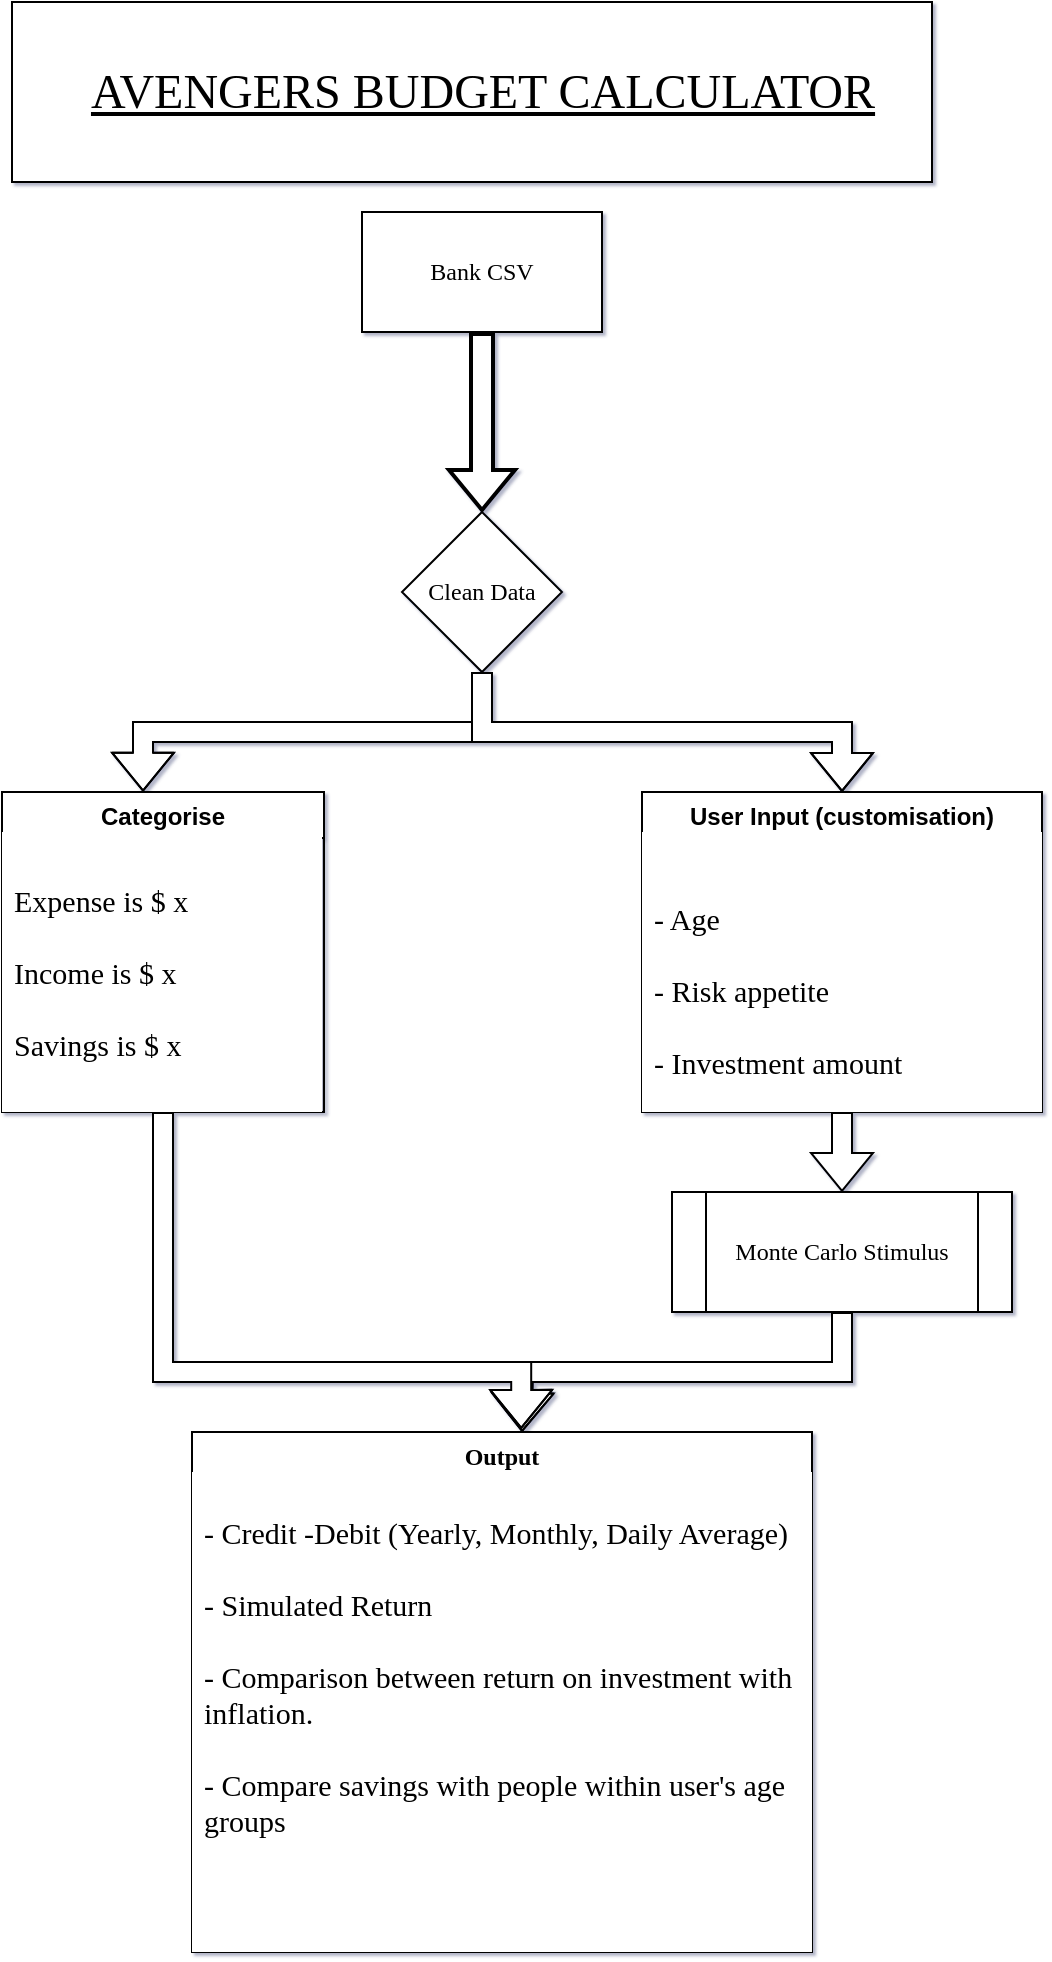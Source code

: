 <mxfile version="20.2.3" type="device"><diagram id="Wet3eArTHgoHT9oiHvvp" name="Page-1"><mxGraphModel dx="3215" dy="1535" grid="1" gridSize="10" guides="1" tooltips="1" connect="1" arrows="1" fold="1" page="1" pageScale="1" pageWidth="850" pageHeight="1100" background="none" math="0" shadow="1"><root><mxCell id="0"/><mxCell id="1" parent="0"/><mxCell id="rd4xsasmuD5rKE2R2mfW-1" value="&lt;span style=&quot;color: rgba(0, 0, 0, 0); font-family: monospace; font-size: 0px; text-align: start;&quot;&gt;%3CmxGraphModel%3E%3Croot%3E%3CmxCell%20id%3D%220%22%2F%3E%3CmxCell%20id%3D%221%22%20parent%3D%220%22%2F%3E%3CmxCell%20id%3D%222%22%20value%3D%22%26lt%3Bfont%20color%3D%26quot%3B%23000000%26quot%3B%20style%3D%26quot%3Bfont-size%3A%2024px%3B%26quot%3B%26gt%3BAVENGERS%20BUDGET%20CALCULATOR%26lt%3B%2Ffont%26gt%3B%22%20style%3D%22text%3Bhtml%3D1%3Balign%3Dcenter%3BverticalAlign%3Dmiddle%3Bresizable%3D0%3Bpoints%3D%5B%5D%3Bautosize%3D1%3BstrokeColor%3Dnone%3BfillColor%3Dnone%3BfontColor%3D%231A1A1A%3BfontFamily%3DGeorgia%3BfontSize%3D24%3BfontStyle%3D4%3Brounded%3D0%3Bsketch%3D1%3B%22%20vertex%3D%221%22%20parent%3D%221%22%3E%3CmxGeometry%20x%3D%22-20%22%20y%3D%2260%22%20width%3D%22420%22%20height%3D%2240%22%20as%3D%22geometry%22%2F%3E%3C%2FmxCell%3E%3C%2Froot%3E%3C%2FmxGraphModel%3E&lt;/span&gt;" style="whiteSpace=wrap;html=1;" parent="1" vertex="1"><mxGeometry x="-75" y="45" width="460" height="90" as="geometry"/></mxCell><mxCell id="WDPqg5o_DlitvHlnSzA1-1" style="edgeStyle=orthogonalEdgeStyle;rounded=0;orthogonalLoop=1;jettySize=auto;html=1;exitX=0.5;exitY=1;exitDx=0;exitDy=0;entryX=0.5;entryY=0;entryDx=0;entryDy=0;strokeColor=#000000;strokeWidth=2;sketch=0;shape=flexArrow;fillColor=default;" edge="1" parent="1" source="jEL5uD5viBJVlf_Czf7Q-2" target="jEL5uD5viBJVlf_Czf7Q-3"><mxGeometry relative="1" as="geometry"/></mxCell><mxCell id="jEL5uD5viBJVlf_Czf7Q-2" value="Bank CSV" style="whiteSpace=wrap;html=1;fontFamily=Georgia;" parent="1" vertex="1"><mxGeometry x="100" y="150" width="120" height="60" as="geometry"/></mxCell><mxCell id="WDPqg5o_DlitvHlnSzA1-6" style="edgeStyle=orthogonalEdgeStyle;rounded=0;orthogonalLoop=1;jettySize=auto;html=1;exitX=0.5;exitY=1;exitDx=0;exitDy=0;entryX=0.438;entryY=-0.001;entryDx=0;entryDy=0;entryPerimeter=0;shape=flexArrow;fillColor=default;strokeColor=default;" edge="1" parent="1" source="jEL5uD5viBJVlf_Czf7Q-3" target="WDPqg5o_DlitvHlnSzA1-2"><mxGeometry relative="1" as="geometry"><Array as="points"><mxPoint x="160" y="380"/><mxPoint x="160" y="410"/><mxPoint x="-9" y="410"/></Array></mxGeometry></mxCell><mxCell id="WDPqg5o_DlitvHlnSzA1-7" style="edgeStyle=orthogonalEdgeStyle;rounded=0;orthogonalLoop=1;jettySize=auto;html=1;shape=flexArrow;fillColor=default;strokeColor=default;" edge="1" parent="1" target="WDPqg5o_DlitvHlnSzA1-4"><mxGeometry relative="1" as="geometry"><mxPoint x="160" y="380" as="sourcePoint"/><Array as="points"><mxPoint x="160" y="380"/><mxPoint x="160" y="410"/><mxPoint x="340" y="410"/></Array></mxGeometry></mxCell><mxCell id="jEL5uD5viBJVlf_Czf7Q-3" value="Clean Data" style="rhombus;whiteSpace=wrap;html=1;fontFamily=Georgia;" parent="1" vertex="1"><mxGeometry x="120" y="300" width="80" height="80" as="geometry"/></mxCell><mxCell id="WDPqg5o_DlitvHlnSzA1-11" style="edgeStyle=orthogonalEdgeStyle;rounded=0;orthogonalLoop=1;jettySize=auto;html=1;exitX=0.5;exitY=1;exitDx=0;exitDy=0;shape=flexArrow;fillColor=default;" edge="1" parent="1" source="jEL5uD5viBJVlf_Czf7Q-9"><mxGeometry relative="1" as="geometry"><mxPoint x="180.0" y="760" as="targetPoint"/></mxGeometry></mxCell><mxCell id="jEL5uD5viBJVlf_Czf7Q-9" value="Monte Carlo Stimulus" style="shape=process;whiteSpace=wrap;html=1;backgroundOutline=1;fontFamily=Georgia;" parent="1" vertex="1"><mxGeometry x="255" y="640" width="170" height="60" as="geometry"/></mxCell><mxCell id="jEL5uD5viBJVlf_Czf7Q-54" value="Output" style="swimlane;startSize=23;fontFamily=Georgia;" parent="1" vertex="1"><mxGeometry x="15" y="760" width="310" height="260" as="geometry"><mxRectangle x="50" y="620" width="140" height="30" as="alternateBounds"/></mxGeometry></mxCell><mxCell id="WDPqg5o_DlitvHlnSzA1-12" value="- Credit -Debit (Yearly, Monthly, Daily Average)&#10;&#10;- Simulated Return &#10;&#10;- Comparison between return on investment with inflation. &#10;&#10;- Compare savings with people within user's age groups &#10;&#10;" style="text;strokeColor=none;fillColor=default;align=left;verticalAlign=middle;spacingLeft=4;spacingRight=4;overflow=hidden;points=[[0,0.5],[1,0.5]];portConstraint=eastwest;rotatable=0;fontFamily=Georgia;fontSize=15;whiteSpace=wrap;" vertex="1" parent="jEL5uD5viBJVlf_Czf7Q-54"><mxGeometry y="20" width="310" height="240" as="geometry"/></mxCell><mxCell id="jEL5uD5viBJVlf_Czf7Q-117" value="&lt;font color=&quot;#000000&quot; style=&quot;font-size: 24px;&quot;&gt;AVENGERS BUDGET CALCULATOR&lt;/font&gt;" style="text;html=1;align=center;verticalAlign=middle;resizable=0;points=[];autosize=1;strokeColor=none;fillColor=none;fontFamily=Georgia;fontSize=24;fontStyle=4;" parent="1" vertex="1"><mxGeometry x="-50" y="70" width="420" height="40" as="geometry"/></mxCell><mxCell id="WDPqg5o_DlitvHlnSzA1-8" style="edgeStyle=orthogonalEdgeStyle;rounded=0;orthogonalLoop=1;jettySize=auto;html=1;exitX=0.5;exitY=1;exitDx=0;exitDy=0;entryX=0.531;entryY=-0.006;entryDx=0;entryDy=0;entryPerimeter=0;shape=flexArrow;fillColor=default;" edge="1" parent="1" source="WDPqg5o_DlitvHlnSzA1-2" target="jEL5uD5viBJVlf_Czf7Q-54"><mxGeometry relative="1" as="geometry"><Array as="points"><mxPoint y="730"/><mxPoint x="180" y="730"/></Array></mxGeometry></mxCell><mxCell id="WDPqg5o_DlitvHlnSzA1-2" value="Categorise" style="swimlane;fillColor=#FFFFFF;" vertex="1" parent="1"><mxGeometry x="-80" y="440" width="161" height="160" as="geometry"/></mxCell><mxCell id="WDPqg5o_DlitvHlnSzA1-15" value="Expense is $ x&#10; &#10;Income is $ x&#10; &#10;Savings is $ x" style="text;strokeColor=none;fillColor=default;align=left;verticalAlign=middle;spacingLeft=4;spacingRight=4;overflow=hidden;points=[[0,0.5],[1,0.5]];portConstraint=eastwest;rotatable=0;fontFamily=Georgia;fontSize=15;whiteSpace=wrap;" vertex="1" parent="WDPqg5o_DlitvHlnSzA1-2"><mxGeometry y="20" width="160" height="140" as="geometry"/></mxCell><mxCell id="WDPqg5o_DlitvHlnSzA1-16" style="edgeStyle=orthogonalEdgeStyle;rounded=0;orthogonalLoop=1;jettySize=auto;html=1;exitX=0.5;exitY=1;exitDx=0;exitDy=0;entryX=0.5;entryY=0;entryDx=0;entryDy=0;shape=flexArrow;fillColor=default;" edge="1" parent="1" source="WDPqg5o_DlitvHlnSzA1-4" target="jEL5uD5viBJVlf_Czf7Q-9"><mxGeometry relative="1" as="geometry"/></mxCell><mxCell id="WDPqg5o_DlitvHlnSzA1-4" value="User Input (customisation)" style="swimlane;align=center;" vertex="1" parent="1"><mxGeometry x="240" y="440" width="200" height="160" as="geometry"/></mxCell><mxCell id="WDPqg5o_DlitvHlnSzA1-14" value=" &#10;- Age&#10;&#10;- Risk appetite &#10;&#10;- Investment amount" style="text;strokeColor=none;fillColor=default;align=left;verticalAlign=middle;spacingLeft=4;spacingRight=4;overflow=hidden;points=[[0,0.5],[1,0.5]];portConstraint=eastwest;rotatable=0;fontFamily=Georgia;fontSize=15;whiteSpace=wrap;" vertex="1" parent="WDPqg5o_DlitvHlnSzA1-4"><mxGeometry y="20" width="200" height="140" as="geometry"/></mxCell></root></mxGraphModel></diagram></mxfile>